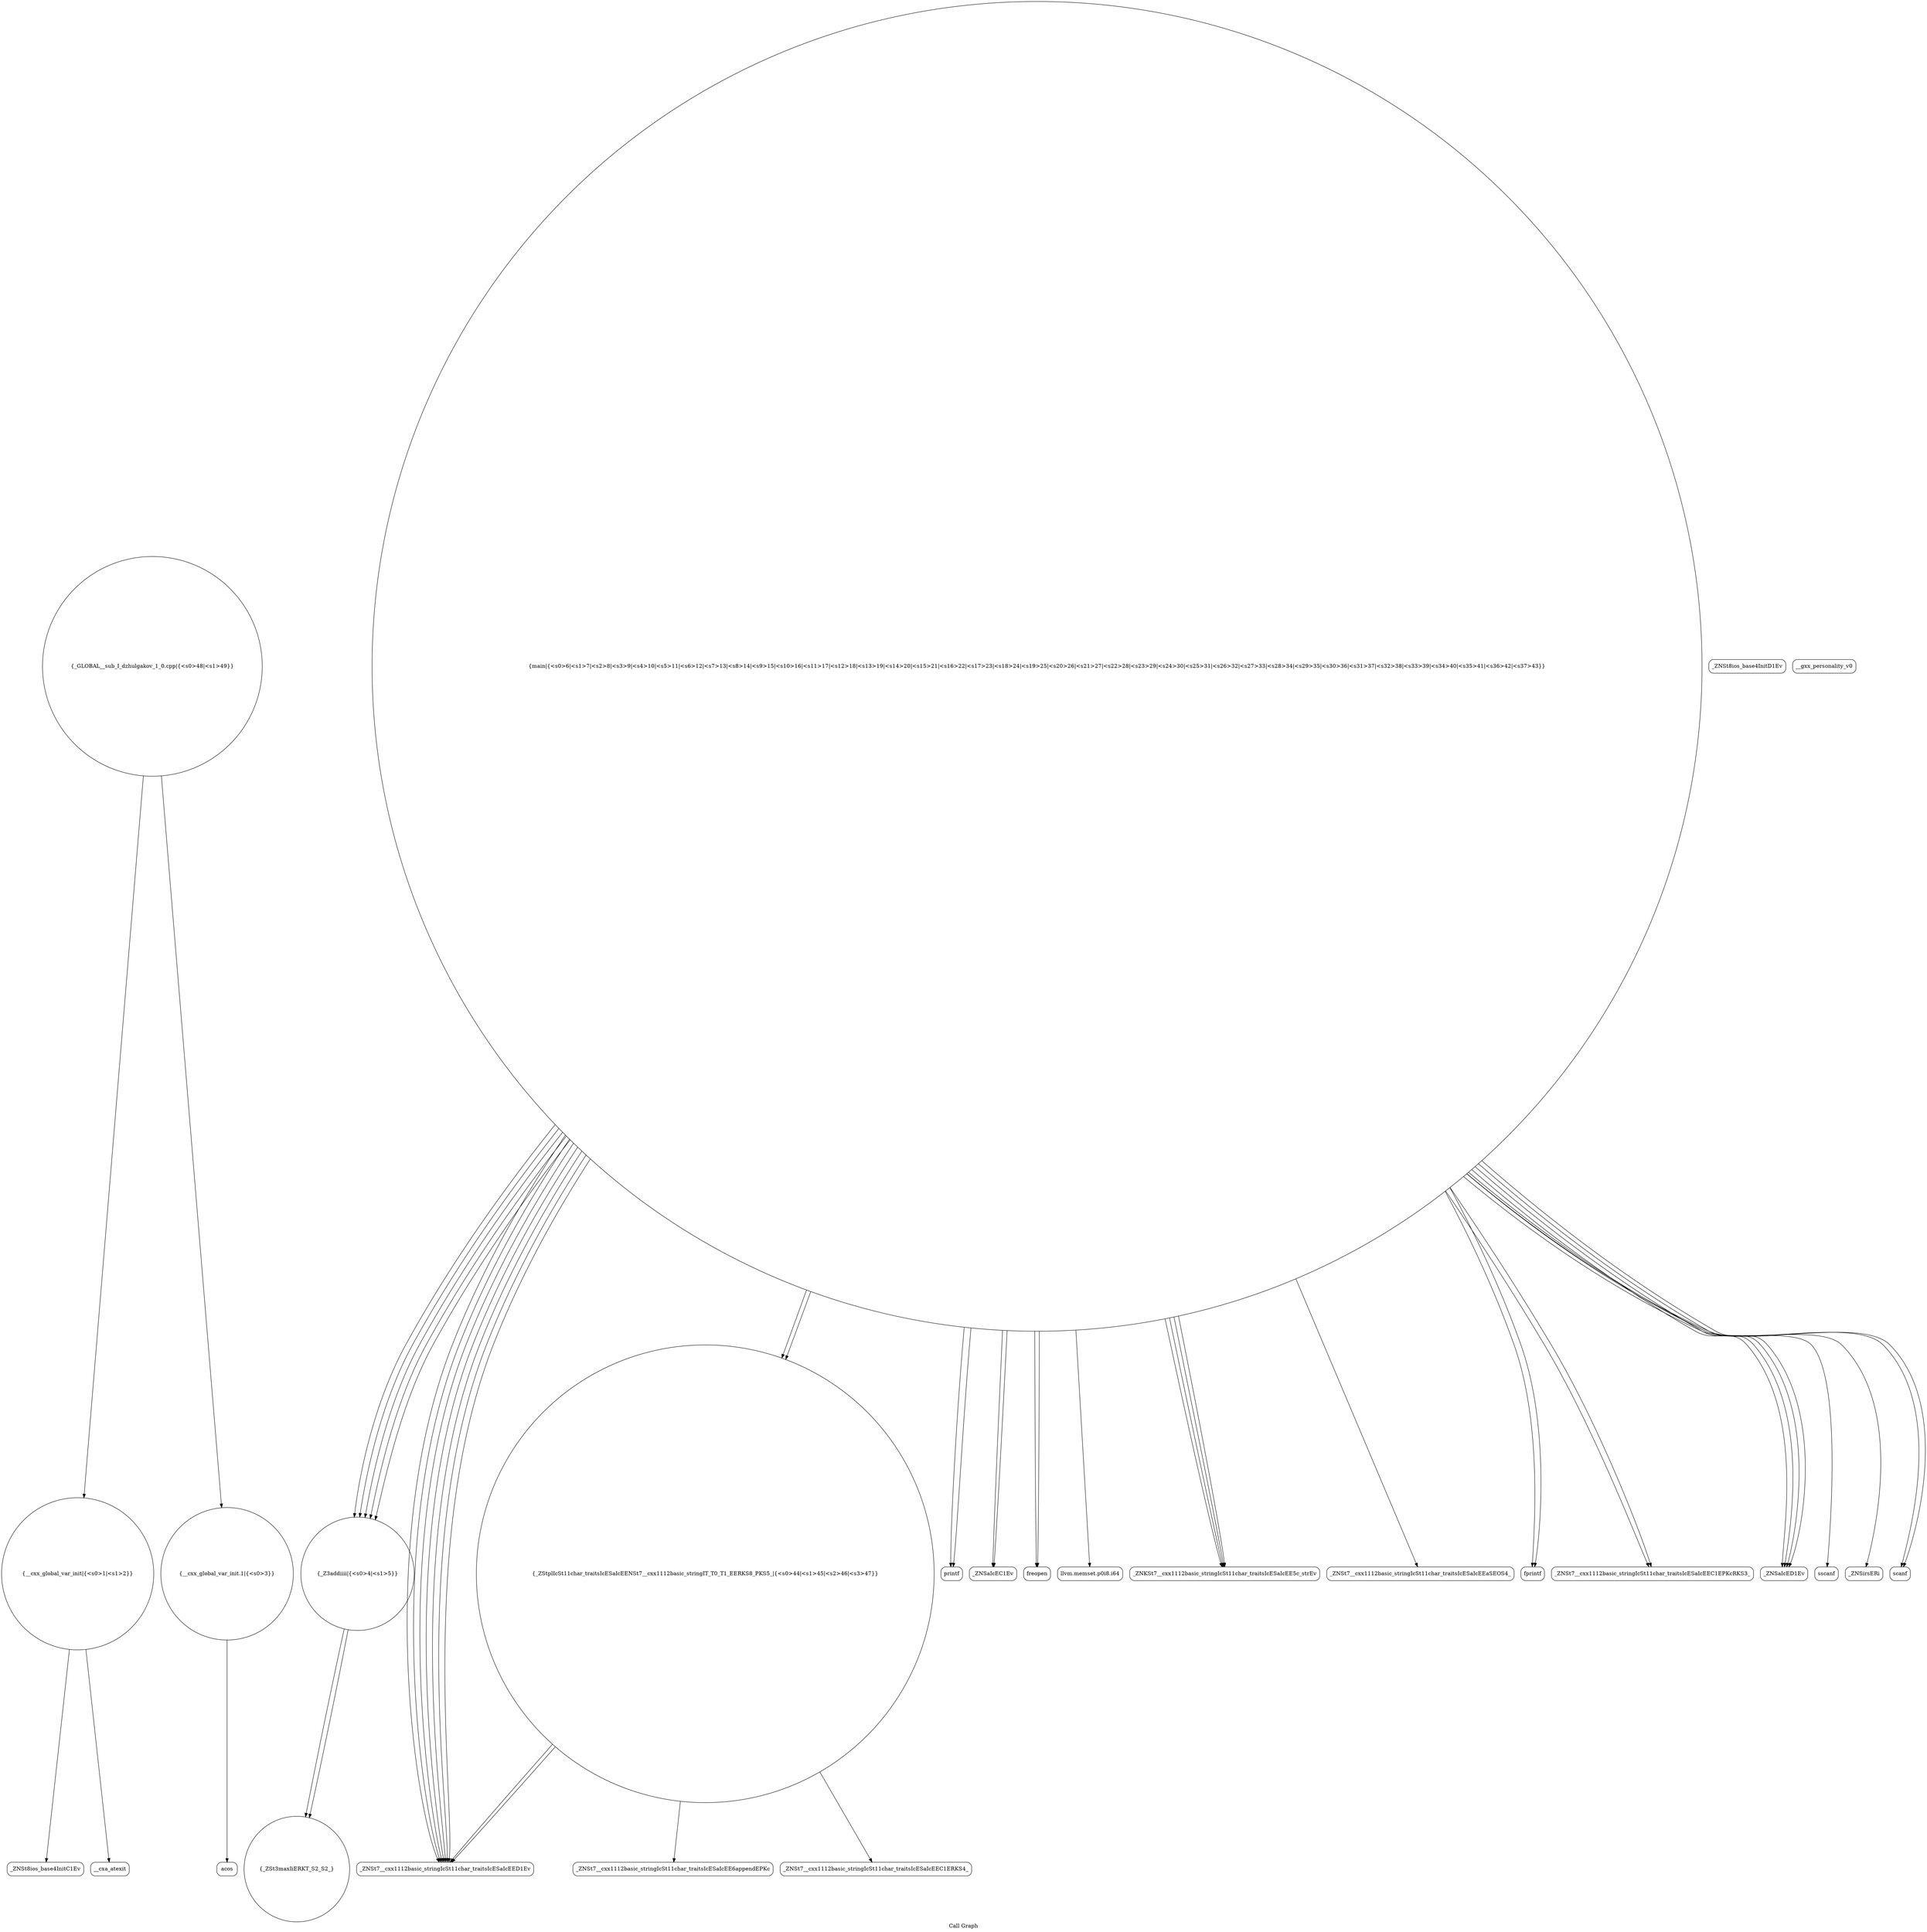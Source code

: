 digraph "Call Graph" {
	label="Call Graph";

	Node0x564240ac7c30 [shape=record,shape=circle,label="{__cxx_global_var_init|{<s0>1|<s1>2}}"];
	Node0x564240ac7c30:s0 -> Node0x564240ac80c0[color=black];
	Node0x564240ac7c30:s1 -> Node0x564240ac81c0[color=black];
	Node0x564240ac8d40 [shape=record,shape=circle,label="{_GLOBAL__sub_I_dzhulgakov_1_0.cpp|{<s0>48|<s1>49}}"];
	Node0x564240ac8d40:s0 -> Node0x564240ac7c30[color=black];
	Node0x564240ac8d40:s1 -> Node0x564240ac8240[color=black];
	Node0x564240ac83c0 [shape=record,shape=circle,label="{_ZSt3maxIiERKT_S2_S2_}"];
	Node0x564240ac8740 [shape=record,shape=Mrecord,label="{_ZNSt7__cxx1112basic_stringIcSt11char_traitsIcESaIcEED1Ev}"];
	Node0x564240ac8ac0 [shape=record,shape=Mrecord,label="{printf}"];
	Node0x564240ac8140 [shape=record,shape=Mrecord,label="{_ZNSt8ios_base4InitD1Ev}"];
	Node0x564240ac84c0 [shape=record,shape=Mrecord,label="{_ZNSaIcEC1Ev}"];
	Node0x564240ac8840 [shape=record,shape=Mrecord,label="{freopen}"];
	Node0x564240ac8bc0 [shape=record,shape=Mrecord,label="{llvm.memset.p0i8.i64}"];
	Node0x564240ac8240 [shape=record,shape=circle,label="{__cxx_global_var_init.1|{<s0>3}}"];
	Node0x564240ac8240:s0 -> Node0x564240ac82c0[color=black];
	Node0x564240ac85c0 [shape=record,shape=Mrecord,label="{__gxx_personality_v0}"];
	Node0x564240ac8940 [shape=record,shape=Mrecord,label="{_ZNKSt7__cxx1112basic_stringIcSt11char_traitsIcESaIcEE5c_strEv}"];
	Node0x564240ac8cc0 [shape=record,shape=Mrecord,label="{_ZNSt7__cxx1112basic_stringIcSt11char_traitsIcESaIcEE6appendEPKc}"];
	Node0x564240ac8340 [shape=record,shape=circle,label="{_Z3addiiii|{<s0>4|<s1>5}}"];
	Node0x564240ac8340:s0 -> Node0x564240ac83c0[color=black];
	Node0x564240ac8340:s1 -> Node0x564240ac83c0[color=black];
	Node0x564240ac86c0 [shape=record,shape=Mrecord,label="{_ZNSt7__cxx1112basic_stringIcSt11char_traitsIcESaIcEEaSEOS4_}"];
	Node0x564240ac8a40 [shape=record,shape=Mrecord,label="{fprintf}"];
	Node0x564240ac80c0 [shape=record,shape=Mrecord,label="{_ZNSt8ios_base4InitC1Ev}"];
	Node0x564240ac8440 [shape=record,shape=circle,label="{main|{<s0>6|<s1>7|<s2>8|<s3>9|<s4>10|<s5>11|<s6>12|<s7>13|<s8>14|<s9>15|<s10>16|<s11>17|<s12>18|<s13>19|<s14>20|<s15>21|<s16>22|<s17>23|<s18>24|<s19>25|<s20>26|<s21>27|<s22>28|<s23>29|<s24>30|<s25>31|<s26>32|<s27>33|<s28>34|<s29>35|<s30>36|<s31>37|<s32>38|<s33>39|<s34>40|<s35>41|<s36>42|<s37>43}}"];
	Node0x564240ac8440:s0 -> Node0x564240ac84c0[color=black];
	Node0x564240ac8440:s1 -> Node0x564240ac8540[color=black];
	Node0x564240ac8440:s2 -> Node0x564240ac8640[color=black];
	Node0x564240ac8440:s3 -> Node0x564240ac84c0[color=black];
	Node0x564240ac8440:s4 -> Node0x564240ac8540[color=black];
	Node0x564240ac8440:s5 -> Node0x564240ac86c0[color=black];
	Node0x564240ac8440:s6 -> Node0x564240ac8740[color=black];
	Node0x564240ac8440:s7 -> Node0x564240ac8640[color=black];
	Node0x564240ac8440:s8 -> Node0x564240ac8640[color=black];
	Node0x564240ac8440:s9 -> Node0x564240ac8640[color=black];
	Node0x564240ac8440:s10 -> Node0x564240ac87c0[color=black];
	Node0x564240ac8440:s11 -> Node0x564240ac88c0[color=black];
	Node0x564240ac8440:s12 -> Node0x564240ac8940[color=black];
	Node0x564240ac8440:s13 -> Node0x564240ac8840[color=black];
	Node0x564240ac8440:s14 -> Node0x564240ac8740[color=black];
	Node0x564240ac8440:s15 -> Node0x564240ac88c0[color=black];
	Node0x564240ac8440:s16 -> Node0x564240ac8940[color=black];
	Node0x564240ac8440:s17 -> Node0x564240ac8840[color=black];
	Node0x564240ac8440:s18 -> Node0x564240ac8740[color=black];
	Node0x564240ac8440:s19 -> Node0x564240ac89c0[color=black];
	Node0x564240ac8440:s20 -> Node0x564240ac8940[color=black];
	Node0x564240ac8440:s21 -> Node0x564240ac8a40[color=black];
	Node0x564240ac8440:s22 -> Node0x564240ac8ac0[color=black];
	Node0x564240ac8440:s23 -> Node0x564240ac8b40[color=black];
	Node0x564240ac8440:s24 -> Node0x564240ac8b40[color=black];
	Node0x564240ac8440:s25 -> Node0x564240ac8740[color=black];
	Node0x564240ac8440:s26 -> Node0x564240ac8740[color=black];
	Node0x564240ac8440:s27 -> Node0x564240ac8bc0[color=black];
	Node0x564240ac8440:s28 -> Node0x564240ac8340[color=black];
	Node0x564240ac8440:s29 -> Node0x564240ac8340[color=black];
	Node0x564240ac8440:s30 -> Node0x564240ac8340[color=black];
	Node0x564240ac8440:s31 -> Node0x564240ac8340[color=black];
	Node0x564240ac8440:s32 -> Node0x564240ac8340[color=black];
	Node0x564240ac8440:s33 -> Node0x564240ac8ac0[color=black];
	Node0x564240ac8440:s34 -> Node0x564240ac8940[color=black];
	Node0x564240ac8440:s35 -> Node0x564240ac8a40[color=black];
	Node0x564240ac8440:s36 -> Node0x564240ac8740[color=black];
	Node0x564240ac8440:s37 -> Node0x564240ac8740[color=black];
	Node0x564240ac87c0 [shape=record,shape=Mrecord,label="{sscanf}"];
	Node0x564240ac8b40 [shape=record,shape=Mrecord,label="{scanf}"];
	Node0x564240ac81c0 [shape=record,shape=Mrecord,label="{__cxa_atexit}"];
	Node0x564240ac8540 [shape=record,shape=Mrecord,label="{_ZNSt7__cxx1112basic_stringIcSt11char_traitsIcESaIcEEC1EPKcRKS3_}"];
	Node0x564240ac88c0 [shape=record,shape=circle,label="{_ZStplIcSt11char_traitsIcESaIcEENSt7__cxx1112basic_stringIT_T0_T1_EERKS8_PKS5_|{<s0>44|<s1>45|<s2>46|<s3>47}}"];
	Node0x564240ac88c0:s0 -> Node0x564240ac8c40[color=black];
	Node0x564240ac88c0:s1 -> Node0x564240ac8cc0[color=black];
	Node0x564240ac88c0:s2 -> Node0x564240ac8740[color=black];
	Node0x564240ac88c0:s3 -> Node0x564240ac8740[color=black];
	Node0x564240ac8c40 [shape=record,shape=Mrecord,label="{_ZNSt7__cxx1112basic_stringIcSt11char_traitsIcESaIcEEC1ERKS4_}"];
	Node0x564240ac82c0 [shape=record,shape=Mrecord,label="{acos}"];
	Node0x564240ac8640 [shape=record,shape=Mrecord,label="{_ZNSaIcED1Ev}"];
	Node0x564240ac89c0 [shape=record,shape=Mrecord,label="{_ZNSirsERi}"];
}
